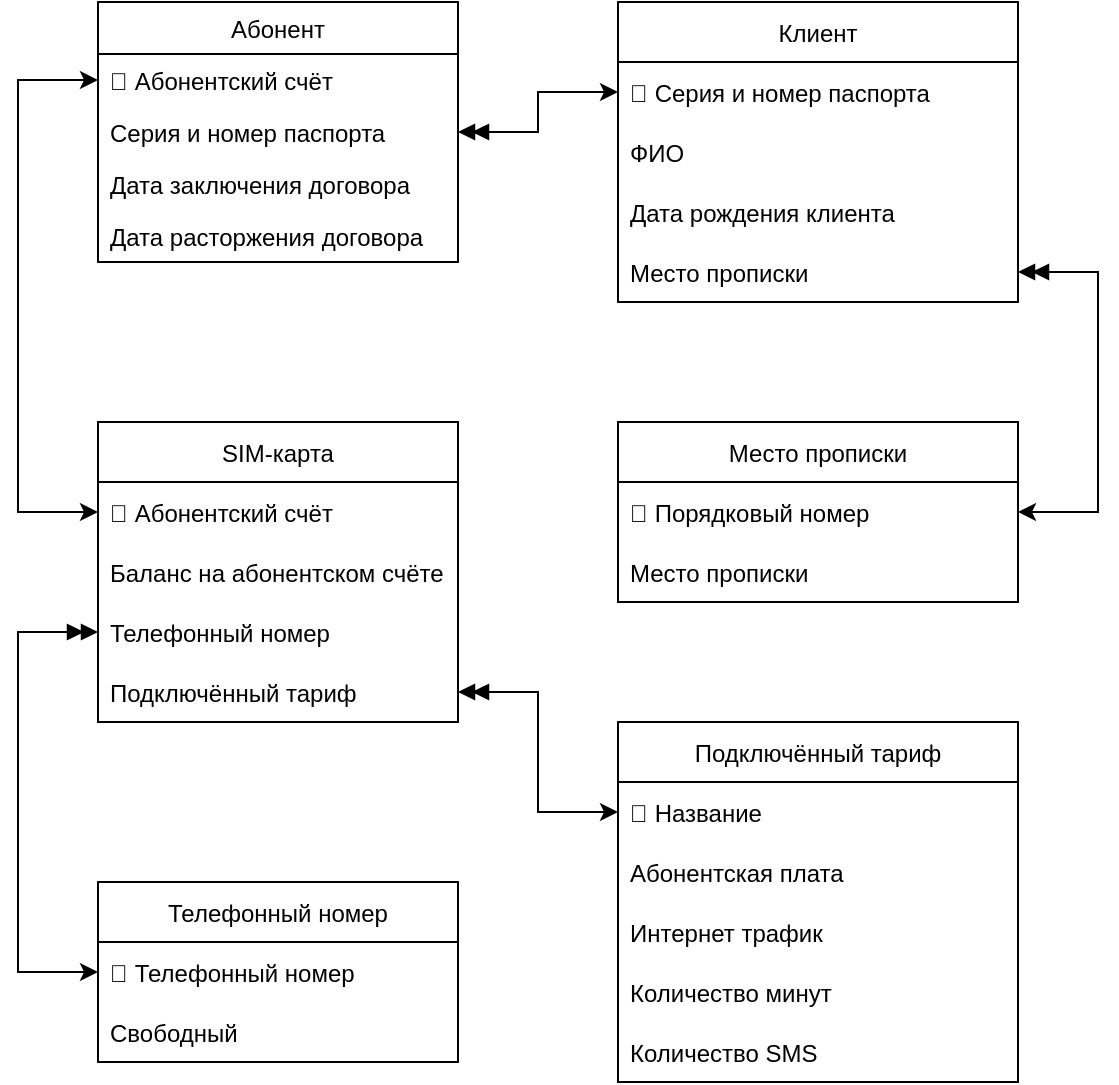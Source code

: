 <mxfile version="16.5.2" type="device" pages="2"><diagram id="30cqZOsHphtampsLao1m" name="Page-1"><mxGraphModel dx="2062" dy="2334" grid="1" gridSize="10" guides="1" tooltips="1" connect="1" arrows="1" fold="1" page="1" pageScale="1" pageWidth="827" pageHeight="1169" math="0" shadow="0"><root><mxCell id="0"/><mxCell id="1" parent="0"/><mxCell id="2" value="Клиент" style="swimlane;fontStyle=0;childLayout=stackLayout;horizontal=1;startSize=30;horizontalStack=0;resizeParent=1;resizeParentMax=0;resizeLast=0;collapsible=1;marginBottom=0;" parent="1" vertex="1"><mxGeometry x="340" y="-1120" width="200" height="150" as="geometry"/></mxCell><mxCell id="3" value="🔑 Серия и номер паспорта" style="text;strokeColor=none;fillColor=none;align=left;verticalAlign=middle;spacingLeft=4;spacingRight=4;overflow=hidden;points=[[0,0.5],[1,0.5]];portConstraint=eastwest;rotatable=0;" parent="2" vertex="1"><mxGeometry y="30" width="200" height="30" as="geometry"/></mxCell><mxCell id="4" value="ФИО" style="text;strokeColor=none;fillColor=none;align=left;verticalAlign=middle;spacingLeft=4;spacingRight=4;overflow=hidden;points=[[0,0.5],[1,0.5]];portConstraint=eastwest;rotatable=0;" parent="2" vertex="1"><mxGeometry y="60" width="200" height="30" as="geometry"/></mxCell><mxCell id="5" value="Дата рождения клиента" style="text;strokeColor=none;fillColor=none;align=left;verticalAlign=middle;spacingLeft=4;spacingRight=4;overflow=hidden;points=[[0,0.5],[1,0.5]];portConstraint=eastwest;rotatable=0;" parent="2" vertex="1"><mxGeometry y="90" width="200" height="30" as="geometry"/></mxCell><mxCell id="6" value="Место прописки" style="text;strokeColor=none;fillColor=none;align=left;verticalAlign=middle;spacingLeft=4;spacingRight=4;overflow=hidden;points=[[0,0.5],[1,0.5]];portConstraint=eastwest;rotatable=0;" parent="2" vertex="1"><mxGeometry y="120" width="200" height="30" as="geometry"/></mxCell><mxCell id="7" value="Абонент" style="swimlane;fontStyle=0;childLayout=stackLayout;horizontal=1;startSize=26;horizontalStack=0;resizeParent=1;resizeParentMax=0;resizeLast=0;collapsible=1;marginBottom=0;flipH=1;flipV=0;" parent="1" vertex="1"><mxGeometry x="80" y="-1120" width="180" height="130" as="geometry"/></mxCell><mxCell id="8" value="🔑 Абонентский счёт" style="text;strokeColor=none;fillColor=none;align=left;verticalAlign=top;spacingLeft=4;spacingRight=4;overflow=hidden;rotatable=0;points=[[0,0.5],[1,0.5]];portConstraint=eastwest;" parent="7" vertex="1"><mxGeometry y="26" width="180" height="26" as="geometry"/></mxCell><mxCell id="9" value="Серия и номер паспорта" style="text;strokeColor=none;fillColor=none;align=left;verticalAlign=top;spacingLeft=4;spacingRight=4;overflow=hidden;rotatable=0;points=[[0,0.5],[1,0.5]];portConstraint=eastwest;" parent="7" vertex="1"><mxGeometry y="52" width="180" height="26" as="geometry"/></mxCell><mxCell id="10" value="Дата заключения договора" style="text;strokeColor=none;fillColor=none;align=left;verticalAlign=top;spacingLeft=4;spacingRight=4;overflow=hidden;rotatable=0;points=[[0,0.5],[1,0.5]];portConstraint=eastwest;" parent="7" vertex="1"><mxGeometry y="78" width="180" height="26" as="geometry"/></mxCell><mxCell id="11" value="Дата расторжения договора" style="text;strokeColor=none;fillColor=none;align=left;verticalAlign=top;spacingLeft=4;spacingRight=4;overflow=hidden;rotatable=0;points=[[0,0.5],[1,0.5]];portConstraint=eastwest;" parent="7" vertex="1"><mxGeometry y="104" width="180" height="26" as="geometry"/></mxCell><mxCell id="12" value="" style="endArrow=classic;html=1;exitX=0;exitY=0.5;exitDx=0;exitDy=0;startArrow=classic;startFill=1;edgeStyle=orthogonalEdgeStyle;elbow=vertical;rounded=0;entryX=0;entryY=0.5;entryDx=0;entryDy=0;" parent="1" source="8" target="18" edge="1"><mxGeometry width="50" height="50" relative="1" as="geometry"><mxPoint x="180" y="-640" as="sourcePoint"/><mxPoint x="490" y="-650" as="targetPoint"/><Array as="points"><mxPoint x="40" y="-1081"/><mxPoint x="40" y="-865"/></Array></mxGeometry></mxCell><mxCell id="13" value="" style="endArrow=doubleBlock;html=1;entryX=1;entryY=0.5;entryDx=0;entryDy=0;exitX=0;exitY=0.5;exitDx=0;exitDy=0;startArrow=classic;startFill=1;edgeStyle=orthogonalEdgeStyle;elbow=vertical;rounded=0;endFill=1;strokeWidth=1;" parent="1" source="3" target="9" edge="1"><mxGeometry width="50" height="50" relative="1" as="geometry"><mxPoint x="330" y="-861" as="sourcePoint"/><mxPoint x="250" y="-865" as="targetPoint"/><Array as="points"><mxPoint x="300" y="-1075"/><mxPoint x="300" y="-1055"/></Array></mxGeometry></mxCell><mxCell id="14" value="Телефонный номер" style="swimlane;fontStyle=0;childLayout=stackLayout;horizontal=1;startSize=30;horizontalStack=0;resizeParent=1;resizeParentMax=0;resizeLast=0;collapsible=1;marginBottom=0;" parent="1" vertex="1"><mxGeometry x="80" y="-680" width="180" height="90" as="geometry"/></mxCell><mxCell id="15" value="🔑 Телефонный номер" style="text;align=left;verticalAlign=middle;spacingLeft=4;spacingRight=4;overflow=hidden;points=[[0,0.5],[1,0.5]];portConstraint=eastwest;rotatable=0;" parent="14" vertex="1"><mxGeometry y="30" width="180" height="30" as="geometry"/></mxCell><mxCell id="16" value="Свободный" style="text;align=left;verticalAlign=middle;spacingLeft=4;spacingRight=4;overflow=hidden;points=[[0,0.5],[1,0.5]];portConstraint=eastwest;rotatable=0;" parent="14" vertex="1"><mxGeometry y="60" width="180" height="30" as="geometry"/></mxCell><mxCell id="17" value="SIM-карта" style="swimlane;fontStyle=0;childLayout=stackLayout;horizontal=1;startSize=30;horizontalStack=0;resizeParent=1;resizeParentMax=0;resizeLast=0;collapsible=1;marginBottom=0;" parent="1" vertex="1"><mxGeometry x="80" y="-910" width="180" height="150" as="geometry"/></mxCell><mxCell id="18" value="🔑 Абонентский счёт" style="text;align=left;verticalAlign=middle;spacingLeft=4;spacingRight=4;overflow=hidden;points=[[0,0.5],[1,0.5]];portConstraint=eastwest;rotatable=0;" parent="17" vertex="1"><mxGeometry y="30" width="180" height="30" as="geometry"/></mxCell><mxCell id="19" value="Баланс на абонентском счёте" style="text;align=left;verticalAlign=middle;spacingLeft=4;spacingRight=4;overflow=hidden;points=[[0,0.5],[1,0.5]];portConstraint=eastwest;rotatable=0;" parent="17" vertex="1"><mxGeometry y="60" width="180" height="30" as="geometry"/></mxCell><mxCell id="20" value="Телефонный номер" style="text;align=left;verticalAlign=middle;spacingLeft=4;spacingRight=4;overflow=hidden;points=[[0,0.5],[1,0.5]];portConstraint=eastwest;rotatable=0;" parent="17" vertex="1"><mxGeometry y="90" width="180" height="30" as="geometry"/></mxCell><mxCell id="21" value="Подключённый тариф" style="text;align=left;verticalAlign=middle;spacingLeft=4;spacingRight=4;overflow=hidden;points=[[0,0.5],[1,0.5]];portConstraint=eastwest;rotatable=0;" parent="17" vertex="1"><mxGeometry y="120" width="180" height="30" as="geometry"/></mxCell><mxCell id="22" value="Подключённый тариф" style="swimlane;fontStyle=0;childLayout=stackLayout;horizontal=1;startSize=30;horizontalStack=0;resizeParent=1;resizeParentMax=0;resizeLast=0;collapsible=1;marginBottom=0;" parent="1" vertex="1"><mxGeometry x="340" y="-760" width="200" height="180" as="geometry"/></mxCell><mxCell id="23" value="🔑 Название" style="text;align=left;verticalAlign=middle;spacingLeft=4;spacingRight=4;overflow=hidden;points=[[0,0.5],[1,0.5]];portConstraint=eastwest;rotatable=0;" parent="22" vertex="1"><mxGeometry y="30" width="200" height="30" as="geometry"/></mxCell><mxCell id="24" value="Абонентская плата" style="text;align=left;verticalAlign=middle;spacingLeft=4;spacingRight=4;overflow=hidden;points=[[0,0.5],[1,0.5]];portConstraint=eastwest;rotatable=0;" parent="22" vertex="1"><mxGeometry y="60" width="200" height="30" as="geometry"/></mxCell><mxCell id="25" value="Интернет трафик" style="text;align=left;verticalAlign=middle;spacingLeft=4;spacingRight=4;overflow=hidden;points=[[0,0.5],[1,0.5]];portConstraint=eastwest;rotatable=0;" parent="22" vertex="1"><mxGeometry y="90" width="200" height="30" as="geometry"/></mxCell><mxCell id="26" value="Количество минут" style="text;align=left;verticalAlign=middle;spacingLeft=4;spacingRight=4;overflow=hidden;points=[[0,0.5],[1,0.5]];portConstraint=eastwest;rotatable=0;" parent="22" vertex="1"><mxGeometry y="120" width="200" height="30" as="geometry"/></mxCell><mxCell id="27" value="Количество SMS" style="text;align=left;verticalAlign=middle;spacingLeft=4;spacingRight=4;overflow=hidden;points=[[0,0.5],[1,0.5]];portConstraint=eastwest;rotatable=0;" parent="22" vertex="1"><mxGeometry y="150" width="200" height="30" as="geometry"/></mxCell><mxCell id="28" value="" style="endArrow=doubleBlock;startArrow=classic;html=1;rounded=0;entryX=0;entryY=0.5;entryDx=0;entryDy=0;endFill=1;edgeStyle=orthogonalEdgeStyle;exitX=0;exitY=0.5;exitDx=0;exitDy=0;" parent="1" source="15" target="20" edge="1"><mxGeometry width="50" height="50" relative="1" as="geometry"><mxPoint x="270" y="-680" as="sourcePoint"/><mxPoint x="430" y="-105" as="targetPoint"/><Array as="points"><mxPoint x="40" y="-635"/><mxPoint x="40" y="-805"/></Array></mxGeometry></mxCell><mxCell id="29" value="" style="endArrow=doubleBlock;startArrow=classic;html=1;rounded=0;entryX=1;entryY=0.5;entryDx=0;entryDy=0;exitX=0;exitY=0.5;exitDx=0;exitDy=0;endFill=1;edgeStyle=orthogonalEdgeStyle;" parent="1" source="23" target="21" edge="1"><mxGeometry width="50" height="50" relative="1" as="geometry"><mxPoint x="200" y="-430" as="sourcePoint"/><mxPoint x="280" y="-370" as="targetPoint"/></mxGeometry></mxCell><mxCell id="30" value="Место прописки" style="swimlane;fontStyle=0;childLayout=stackLayout;horizontal=1;startSize=30;horizontalStack=0;resizeParent=1;resizeParentMax=0;resizeLast=0;collapsible=1;marginBottom=0;" parent="1" vertex="1"><mxGeometry x="340" y="-910" width="200" height="90" as="geometry"/></mxCell><mxCell id="31" value="🔑 Порядковый номер" style="text;strokeColor=none;fillColor=none;align=left;verticalAlign=middle;spacingLeft=4;spacingRight=4;overflow=hidden;points=[[0,0.5],[1,0.5]];portConstraint=eastwest;rotatable=0;" parent="30" vertex="1"><mxGeometry y="30" width="200" height="30" as="geometry"/></mxCell><mxCell id="32" value="Место прописки" style="text;strokeColor=none;fillColor=none;align=left;verticalAlign=middle;spacingLeft=4;spacingRight=4;overflow=hidden;points=[[0,0.5],[1,0.5]];portConstraint=eastwest;rotatable=0;" parent="30" vertex="1"><mxGeometry y="60" width="200" height="30" as="geometry"/></mxCell><mxCell id="33" value="" style="endArrow=doubleBlock;startArrow=classic;html=1;rounded=0;entryX=1;entryY=0.5;entryDx=0;entryDy=0;exitX=1;exitY=0.5;exitDx=0;exitDy=0;endFill=1;edgeStyle=orthogonalEdgeStyle;" parent="1" source="31" target="6" edge="1"><mxGeometry width="50" height="50" relative="1" as="geometry"><mxPoint x="580" y="-865" as="sourcePoint"/><mxPoint x="510" y="-760" as="targetPoint"/><Array as="points"><mxPoint x="580" y="-865"/><mxPoint x="580" y="-985"/></Array></mxGeometry></mxCell></root></mxGraphModel></diagram><diagram id="ec25CmK55_m1uIRaf0iw" name="Page-2"><mxGraphModel dx="2062" dy="2334" grid="1" gridSize="10" guides="1" tooltips="1" connect="1" arrows="1" fold="1" page="1" pageScale="1" pageWidth="827" pageHeight="1169" math="0" shadow="0"><root><mxCell id="PLjlP5By5OZXxD8GbTOI-0"/><mxCell id="PLjlP5By5OZXxD8GbTOI-1" parent="PLjlP5By5OZXxD8GbTOI-0"/><mxCell id="jMf6C8nsTYuOF55KJxdB-0" value="Клиент" style="swimlane;fontStyle=0;childLayout=stackLayout;horizontal=1;startSize=30;horizontalStack=0;resizeParent=1;resizeParentMax=0;resizeLast=0;collapsible=1;marginBottom=0;" parent="PLjlP5By5OZXxD8GbTOI-1" vertex="1"><mxGeometry x="600" y="-1120" width="200" height="150" as="geometry"/></mxCell><mxCell id="jMf6C8nsTYuOF55KJxdB-1" value="🔑 Серия и номер паспорта" style="text;strokeColor=none;fillColor=none;align=left;verticalAlign=middle;spacingLeft=4;spacingRight=4;overflow=hidden;points=[[0,0.5],[1,0.5]];portConstraint=eastwest;rotatable=0;" parent="jMf6C8nsTYuOF55KJxdB-0" vertex="1"><mxGeometry y="30" width="200" height="30" as="geometry"/></mxCell><mxCell id="jMf6C8nsTYuOF55KJxdB-2" value="ФИО" style="text;strokeColor=none;fillColor=none;align=left;verticalAlign=middle;spacingLeft=4;spacingRight=4;overflow=hidden;points=[[0,0.5],[1,0.5]];portConstraint=eastwest;rotatable=0;" parent="jMf6C8nsTYuOF55KJxdB-0" vertex="1"><mxGeometry y="60" width="200" height="30" as="geometry"/></mxCell><mxCell id="jMf6C8nsTYuOF55KJxdB-3" value="Дата рождения клиента" style="text;strokeColor=none;fillColor=none;align=left;verticalAlign=middle;spacingLeft=4;spacingRight=4;overflow=hidden;points=[[0,0.5],[1,0.5]];portConstraint=eastwest;rotatable=0;" parent="jMf6C8nsTYuOF55KJxdB-0" vertex="1"><mxGeometry y="90" width="200" height="30" as="geometry"/></mxCell><mxCell id="jMf6C8nsTYuOF55KJxdB-4" value="Код места прописки" style="text;strokeColor=none;fillColor=none;align=left;verticalAlign=middle;spacingLeft=4;spacingRight=4;overflow=hidden;points=[[0,0.5],[1,0.5]];portConstraint=eastwest;rotatable=0;" parent="jMf6C8nsTYuOF55KJxdB-0" vertex="1"><mxGeometry y="120" width="200" height="30" as="geometry"/></mxCell><mxCell id="jMf6C8nsTYuOF55KJxdB-5" value="Абонент" style="swimlane;fontStyle=0;childLayout=stackLayout;horizontal=1;startSize=26;horizontalStack=0;resizeParent=1;resizeParentMax=0;resizeLast=0;collapsible=1;marginBottom=0;flipH=1;flipV=0;" parent="PLjlP5By5OZXxD8GbTOI-1" vertex="1"><mxGeometry x="320" y="-1120" width="200" height="130" as="geometry"/></mxCell><mxCell id="jMf6C8nsTYuOF55KJxdB-6" value="🔑 Абонентский счёт" style="text;strokeColor=none;fillColor=none;align=left;verticalAlign=top;spacingLeft=4;spacingRight=4;overflow=hidden;rotatable=0;points=[[0,0.5],[1,0.5]];portConstraint=eastwest;" parent="jMf6C8nsTYuOF55KJxdB-5" vertex="1"><mxGeometry y="26" width="200" height="26" as="geometry"/></mxCell><mxCell id="L6iF1v8DMtLyizg2cPn6-3" value="Баланс на абонентском счёте" style="text;strokeColor=none;fillColor=none;align=left;verticalAlign=top;spacingLeft=4;spacingRight=4;overflow=hidden;rotatable=0;points=[[0,0.5],[1,0.5]];portConstraint=eastwest;" parent="jMf6C8nsTYuOF55KJxdB-5" vertex="1"><mxGeometry y="52" width="200" height="26" as="geometry"/></mxCell><mxCell id="L6iF1v8DMtLyizg2cPn6-4" value="Название тарифа" style="text;strokeColor=none;fillColor=none;align=left;verticalAlign=top;spacingLeft=4;spacingRight=4;overflow=hidden;rotatable=0;points=[[0,0.5],[1,0.5]];portConstraint=eastwest;" parent="jMf6C8nsTYuOF55KJxdB-5" vertex="1"><mxGeometry y="78" width="200" height="26" as="geometry"/></mxCell><mxCell id="jMf6C8nsTYuOF55KJxdB-7" value="Серия и номер паспорта" style="text;strokeColor=none;fillColor=none;align=left;verticalAlign=top;spacingLeft=4;spacingRight=4;overflow=hidden;rotatable=0;points=[[0,0.5],[1,0.5]];portConstraint=eastwest;" parent="jMf6C8nsTYuOF55KJxdB-5" vertex="1"><mxGeometry y="104" width="200" height="26" as="geometry"/></mxCell><mxCell id="jMf6C8nsTYuOF55KJxdB-12" value="Телефонный номер" style="swimlane;fontStyle=0;childLayout=stackLayout;horizontal=1;startSize=30;horizontalStack=0;resizeParent=1;resizeParentMax=0;resizeLast=0;collapsible=1;marginBottom=0;" parent="PLjlP5By5OZXxD8GbTOI-1" vertex="1"><mxGeometry x="40" y="-1120" width="200" height="90" as="geometry"/></mxCell><mxCell id="jMf6C8nsTYuOF55KJxdB-13" value="🔑 Телефонный номер" style="text;align=left;verticalAlign=middle;spacingLeft=4;spacingRight=4;overflow=hidden;points=[[0,0.5],[1,0.5]];portConstraint=eastwest;rotatable=0;" parent="jMf6C8nsTYuOF55KJxdB-12" vertex="1"><mxGeometry y="30" width="200" height="30" as="geometry"/></mxCell><mxCell id="jMf6C8nsTYuOF55KJxdB-14" value="Абонентский счёт" style="text;align=left;verticalAlign=middle;spacingLeft=4;spacingRight=4;overflow=hidden;points=[[0,0.5],[1,0.5]];portConstraint=eastwest;rotatable=0;" parent="jMf6C8nsTYuOF55KJxdB-12" vertex="1"><mxGeometry y="60" width="200" height="30" as="geometry"/></mxCell><mxCell id="jMf6C8nsTYuOF55KJxdB-20" value="Тариф" style="swimlane;fontStyle=0;childLayout=stackLayout;horizontal=1;startSize=30;horizontalStack=0;resizeParent=1;resizeParentMax=0;resizeLast=0;collapsible=1;marginBottom=0;" parent="PLjlP5By5OZXxD8GbTOI-1" vertex="1"><mxGeometry x="40" y="-940" width="200" height="180" as="geometry"/></mxCell><mxCell id="jMf6C8nsTYuOF55KJxdB-21" value="🔑 Название тарифа" style="text;align=left;verticalAlign=middle;spacingLeft=4;spacingRight=4;overflow=hidden;points=[[0,0.5],[1,0.5]];portConstraint=eastwest;rotatable=0;" parent="jMf6C8nsTYuOF55KJxdB-20" vertex="1"><mxGeometry y="30" width="200" height="30" as="geometry"/></mxCell><mxCell id="jMf6C8nsTYuOF55KJxdB-22" value="Абонентская плата" style="text;align=left;verticalAlign=middle;spacingLeft=4;spacingRight=4;overflow=hidden;points=[[0,0.5],[1,0.5]];portConstraint=eastwest;rotatable=0;" parent="jMf6C8nsTYuOF55KJxdB-20" vertex="1"><mxGeometry y="60" width="200" height="30" as="geometry"/></mxCell><mxCell id="jMf6C8nsTYuOF55KJxdB-23" value="Интернет трафик" style="text;align=left;verticalAlign=middle;spacingLeft=4;spacingRight=4;overflow=hidden;points=[[0,0.5],[1,0.5]];portConstraint=eastwest;rotatable=0;" parent="jMf6C8nsTYuOF55KJxdB-20" vertex="1"><mxGeometry y="90" width="200" height="30" as="geometry"/></mxCell><mxCell id="jMf6C8nsTYuOF55KJxdB-24" value="Количество минут" style="text;align=left;verticalAlign=middle;spacingLeft=4;spacingRight=4;overflow=hidden;points=[[0,0.5],[1,0.5]];portConstraint=eastwest;rotatable=0;" parent="jMf6C8nsTYuOF55KJxdB-20" vertex="1"><mxGeometry y="120" width="200" height="30" as="geometry"/></mxCell><mxCell id="jMf6C8nsTYuOF55KJxdB-25" value="Количество SMS" style="text;align=left;verticalAlign=middle;spacingLeft=4;spacingRight=4;overflow=hidden;points=[[0,0.5],[1,0.5]];portConstraint=eastwest;rotatable=0;" parent="jMf6C8nsTYuOF55KJxdB-20" vertex="1"><mxGeometry y="150" width="200" height="30" as="geometry"/></mxCell><mxCell id="jMf6C8nsTYuOF55KJxdB-28" value="Место прописки" style="swimlane;fontStyle=0;childLayout=stackLayout;horizontal=1;startSize=30;horizontalStack=0;resizeParent=1;resizeParentMax=0;resizeLast=0;collapsible=1;marginBottom=0;" parent="PLjlP5By5OZXxD8GbTOI-1" vertex="1"><mxGeometry x="320" y="-960" width="200" height="90" as="geometry"/></mxCell><mxCell id="jMf6C8nsTYuOF55KJxdB-29" value="🔑 Код места прописки" style="text;strokeColor=none;fillColor=none;align=left;verticalAlign=middle;spacingLeft=4;spacingRight=4;overflow=hidden;points=[[0,0.5],[1,0.5]];portConstraint=eastwest;rotatable=0;" parent="jMf6C8nsTYuOF55KJxdB-28" vertex="1"><mxGeometry y="30" width="200" height="30" as="geometry"/></mxCell><mxCell id="jMf6C8nsTYuOF55KJxdB-30" value="Место прописки" style="text;strokeColor=none;fillColor=none;align=left;verticalAlign=middle;spacingLeft=4;spacingRight=4;overflow=hidden;points=[[0,0.5],[1,0.5]];portConstraint=eastwest;rotatable=0;" parent="jMf6C8nsTYuOF55KJxdB-28" vertex="1"><mxGeometry y="60" width="200" height="30" as="geometry"/></mxCell><mxCell id="L6iF1v8DMtLyizg2cPn6-5" value="" style="endArrow=classic;startArrow=classic;html=1;rounded=0;entryX=1;entryY=0.5;entryDx=0;entryDy=0;exitX=0;exitY=0.5;exitDx=0;exitDy=0;edgeStyle=orthogonalEdgeStyle;" parent="PLjlP5By5OZXxD8GbTOI-1" source="jMf6C8nsTYuOF55KJxdB-6" target="jMf6C8nsTYuOF55KJxdB-14" edge="1"><mxGeometry width="50" height="50" relative="1" as="geometry"><mxPoint x="390" y="-970" as="sourcePoint"/><mxPoint x="440" y="-1020" as="targetPoint"/></mxGeometry></mxCell><mxCell id="L6iF1v8DMtLyizg2cPn6-7" value="" style="endArrow=doubleBlock;startArrow=classic;html=1;rounded=0;entryX=1;entryY=0.5;entryDx=0;entryDy=0;exitX=0;exitY=0.5;exitDx=0;exitDy=0;edgeStyle=orthogonalEdgeStyle;endFill=1;" parent="PLjlP5By5OZXxD8GbTOI-1" source="jMf6C8nsTYuOF55KJxdB-1" target="jMf6C8nsTYuOF55KJxdB-7" edge="1"><mxGeometry width="50" height="50" relative="1" as="geometry"><mxPoint x="610" y="-1165" as="sourcePoint"/><mxPoint x="530" y="-1019" as="targetPoint"/></mxGeometry></mxCell><mxCell id="L6iF1v8DMtLyizg2cPn6-9" value="" style="endArrow=doubleBlock;startArrow=classic;html=1;rounded=0;exitX=1;exitY=0.5;exitDx=0;exitDy=0;edgeStyle=orthogonalEdgeStyle;endFill=1;entryX=0;entryY=0.5;entryDx=0;entryDy=0;" parent="PLjlP5By5OZXxD8GbTOI-1" source="jMf6C8nsTYuOF55KJxdB-29" target="jMf6C8nsTYuOF55KJxdB-4" edge="1"><mxGeometry width="50" height="50" relative="1" as="geometry"><mxPoint x="610" y="-889" as="sourcePoint"/><mxPoint x="470" y="-910" as="targetPoint"/></mxGeometry></mxCell><mxCell id="L6iF1v8DMtLyizg2cPn6-10" value="" style="endArrow=doubleBlock;startArrow=classic;html=1;rounded=0;entryX=0;entryY=0.5;entryDx=0;entryDy=0;exitX=1;exitY=0.5;exitDx=0;exitDy=0;edgeStyle=orthogonalEdgeStyle;endFill=1;" parent="PLjlP5By5OZXxD8GbTOI-1" source="jMf6C8nsTYuOF55KJxdB-21" target="L6iF1v8DMtLyizg2cPn6-4" edge="1"><mxGeometry width="50" height="50" relative="1" as="geometry"><mxPoint x="780" y="-895" as="sourcePoint"/><mxPoint x="290" y="-993" as="targetPoint"/></mxGeometry></mxCell><mxCell id="L6iF1v8DMtLyizg2cPn6-12" value="Пользователи" style="swimlane;fontStyle=0;childLayout=stackLayout;horizontal=1;startSize=30;horizontalStack=0;resizeParent=1;resizeParentMax=0;resizeLast=0;collapsible=1;marginBottom=0;" parent="PLjlP5By5OZXxD8GbTOI-1" vertex="1"><mxGeometry x="600" y="-880" width="200" height="120" as="geometry"/></mxCell><mxCell id="L6iF1v8DMtLyizg2cPn6-13" value="🔑 Логин" style="text;strokeColor=none;fillColor=none;align=left;verticalAlign=middle;spacingLeft=4;spacingRight=4;overflow=hidden;points=[[0,0.5],[1,0.5]];portConstraint=eastwest;rotatable=0;" parent="L6iF1v8DMtLyizg2cPn6-12" vertex="1"><mxGeometry y="30" width="200" height="30" as="geometry"/></mxCell><mxCell id="L6iF1v8DMtLyizg2cPn6-14" value="Пароль" style="text;strokeColor=none;fillColor=none;align=left;verticalAlign=middle;spacingLeft=4;spacingRight=4;overflow=hidden;points=[[0,0.5],[1,0.5]];portConstraint=eastwest;rotatable=0;" parent="L6iF1v8DMtLyizg2cPn6-12" vertex="1"><mxGeometry y="60" width="200" height="30" as="geometry"/></mxCell><mxCell id="L6iF1v8DMtLyizg2cPn6-15" value="Код типа пользователя" style="text;strokeColor=none;fillColor=none;align=left;verticalAlign=middle;spacingLeft=4;spacingRight=4;overflow=hidden;points=[[0,0.5],[1,0.5]];portConstraint=eastwest;rotatable=0;" parent="L6iF1v8DMtLyizg2cPn6-12" vertex="1"><mxGeometry y="90" width="200" height="30" as="geometry"/></mxCell><mxCell id="L6iF1v8DMtLyizg2cPn6-16" value="Тип пользователя" style="swimlane;fontStyle=0;childLayout=stackLayout;horizontal=1;startSize=30;horizontalStack=0;resizeParent=1;resizeParentMax=0;resizeLast=0;collapsible=1;marginBottom=0;" parent="PLjlP5By5OZXxD8GbTOI-1" vertex="1"><mxGeometry x="320" y="-850" width="200" height="90" as="geometry"/></mxCell><mxCell id="L6iF1v8DMtLyizg2cPn6-17" value="🔑 Код типа пользователя" style="text;strokeColor=none;fillColor=none;align=left;verticalAlign=middle;spacingLeft=4;spacingRight=4;overflow=hidden;points=[[0,0.5],[1,0.5]];portConstraint=eastwest;rotatable=0;" parent="L6iF1v8DMtLyizg2cPn6-16" vertex="1"><mxGeometry y="30" width="200" height="30" as="geometry"/></mxCell><mxCell id="L6iF1v8DMtLyizg2cPn6-18" value="Тип пользователя" style="text;strokeColor=none;fillColor=none;align=left;verticalAlign=middle;spacingLeft=4;spacingRight=4;overflow=hidden;points=[[0,0.5],[1,0.5]];portConstraint=eastwest;rotatable=0;" parent="L6iF1v8DMtLyizg2cPn6-16" vertex="1"><mxGeometry y="60" width="200" height="30" as="geometry"/></mxCell><mxCell id="L6iF1v8DMtLyizg2cPn6-19" value="" style="endArrow=doubleBlock;startArrow=classic;html=1;rounded=0;exitX=1;exitY=0.5;exitDx=0;exitDy=0;edgeStyle=orthogonalEdgeStyle;endFill=1;entryX=0;entryY=0.5;entryDx=0;entryDy=0;" parent="PLjlP5By5OZXxD8GbTOI-1" source="L6iF1v8DMtLyizg2cPn6-17" target="L6iF1v8DMtLyizg2cPn6-15" edge="1"><mxGeometry width="50" height="50" relative="1" as="geometry"><mxPoint x="530" y="-905" as="sourcePoint"/><mxPoint x="610" y="-975" as="targetPoint"/></mxGeometry></mxCell></root></mxGraphModel></diagram></mxfile>